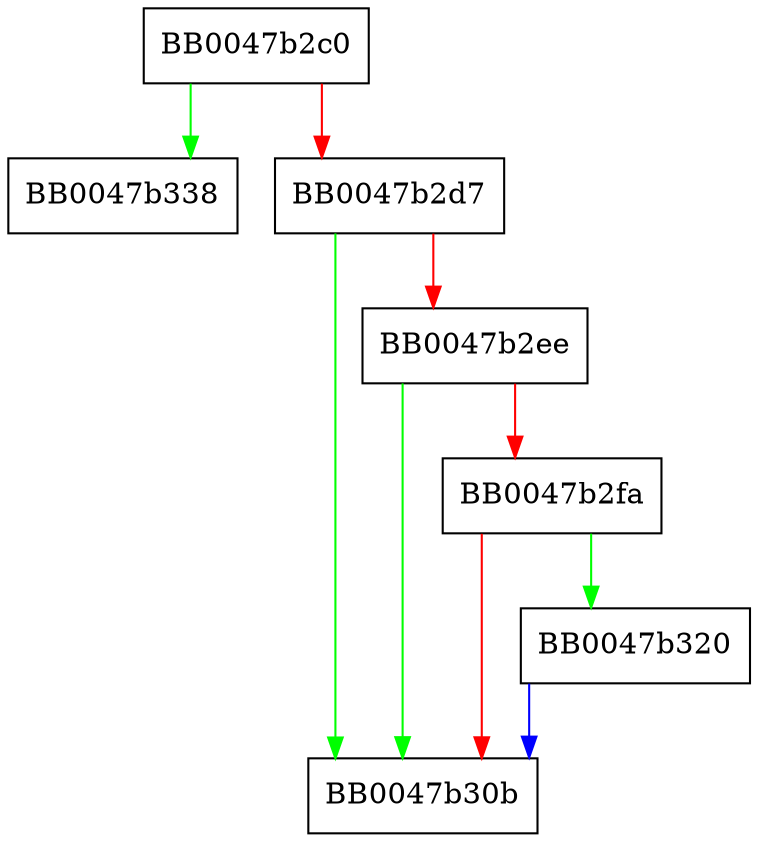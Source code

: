 digraph ssl_generate_pkey {
  node [shape="box"];
  graph [splines=ortho];
  BB0047b2c0 -> BB0047b338 [color="green"];
  BB0047b2c0 -> BB0047b2d7 [color="red"];
  BB0047b2d7 -> BB0047b30b [color="green"];
  BB0047b2d7 -> BB0047b2ee [color="red"];
  BB0047b2ee -> BB0047b30b [color="green"];
  BB0047b2ee -> BB0047b2fa [color="red"];
  BB0047b2fa -> BB0047b320 [color="green"];
  BB0047b2fa -> BB0047b30b [color="red"];
  BB0047b320 -> BB0047b30b [color="blue"];
}